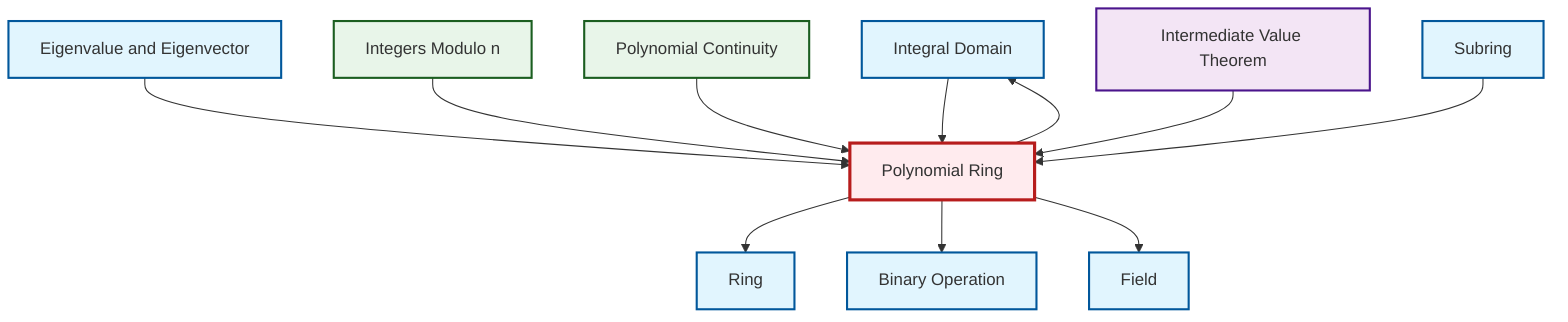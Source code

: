 graph TD
    classDef definition fill:#e1f5fe,stroke:#01579b,stroke-width:2px
    classDef theorem fill:#f3e5f5,stroke:#4a148c,stroke-width:2px
    classDef axiom fill:#fff3e0,stroke:#e65100,stroke-width:2px
    classDef example fill:#e8f5e9,stroke:#1b5e20,stroke-width:2px
    classDef current fill:#ffebee,stroke:#b71c1c,stroke-width:3px
    def-integral-domain["Integral Domain"]:::definition
    def-field["Field"]:::definition
    def-polynomial-ring["Polynomial Ring"]:::definition
    ex-polynomial-continuity["Polynomial Continuity"]:::example
    def-binary-operation["Binary Operation"]:::definition
    thm-intermediate-value["Intermediate Value Theorem"]:::theorem
    def-subring["Subring"]:::definition
    ex-quotient-integers-mod-n["Integers Modulo n"]:::example
    def-ring["Ring"]:::definition
    def-eigenvalue-eigenvector["Eigenvalue and Eigenvector"]:::definition
    def-eigenvalue-eigenvector --> def-polynomial-ring
    def-polynomial-ring --> def-ring
    ex-quotient-integers-mod-n --> def-polynomial-ring
    def-integral-domain --> def-polynomial-ring
    ex-polynomial-continuity --> def-polynomial-ring
    def-polynomial-ring --> def-binary-operation
    def-polynomial-ring --> def-field
    thm-intermediate-value --> def-polynomial-ring
    def-subring --> def-polynomial-ring
    def-polynomial-ring --> def-integral-domain
    class def-polynomial-ring current